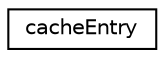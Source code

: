 digraph "Graphical Class Hierarchy"
{
  edge [fontname="Helvetica",fontsize="10",labelfontname="Helvetica",labelfontsize="10"];
  node [fontname="Helvetica",fontsize="10",shape=record];
  rankdir="LR";
  Node0 [label="cacheEntry",height=0.2,width=0.4,color="black", fillcolor="white", style="filled",URL="$structcache_entry.html"];
}
